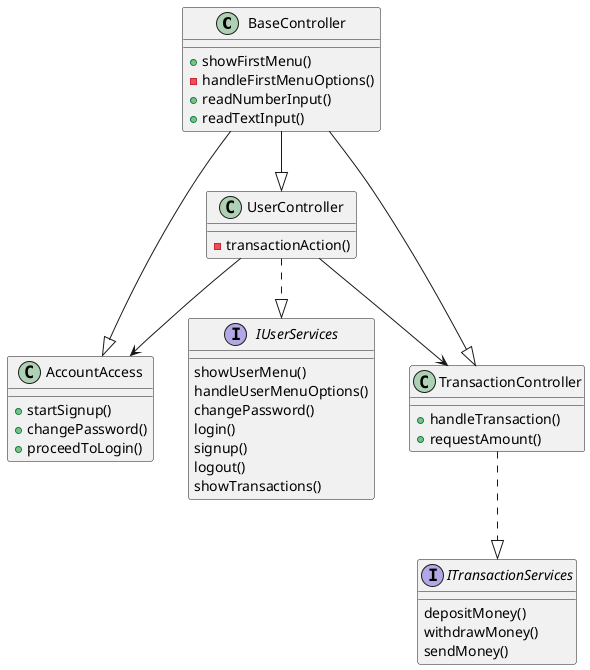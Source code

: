 @startuml
'https://plantuml.com/class-diagram

class BaseController{
+showFirstMenu()
-handleFirstMenuOptions()
+readNumberInput()
+readTextInput()
}

class UserController{
-transactionAction()
}

BaseController--|>UserController


class AccountAccess{
+startSignup()
+changePassword()
+proceedToLogin()
}

BaseController--|>AccountAccess
UserController-->AccountAccess

interface IUserServices{
showUserMenu()
handleUserMenuOptions()
changePassword()
login()
signup()
logout()
showTransactions()
}

UserController ..|> IUserServices

class TransactionController{
+handleTransaction()
+requestAmount()
}

BaseController--|>TransactionController

interface ITransactionServices{
depositMoney()
withdrawMoney()
sendMoney()
}

TransactionController ..|> ITransactionServices
UserController-->TransactionController
@enduml